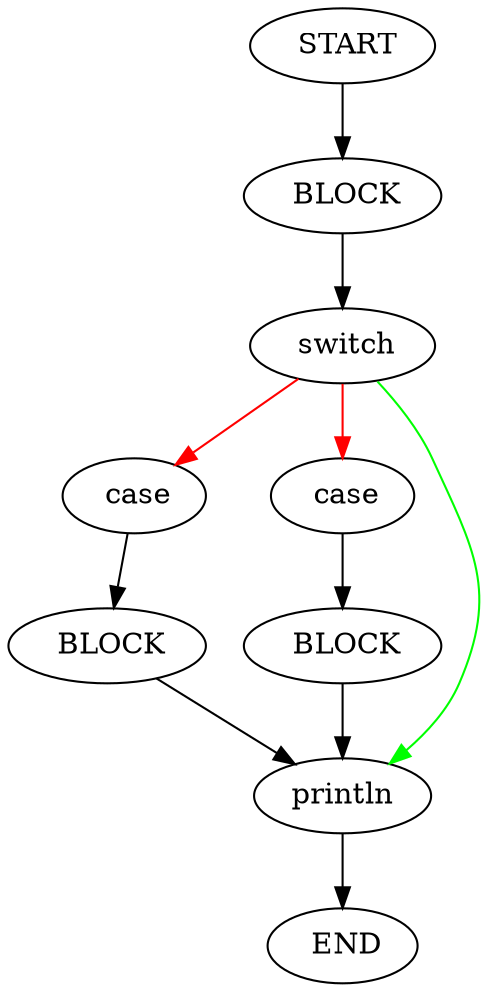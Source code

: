 digraph testGraph {
0[label=" START"]
3[label="BLOCK"]
0 -> 3[color=black]
3[label=" BLOCK"]
9[label="switch"]
3 -> 9[color=black]
9[label=" switch"]
10[label="case"]
9 -> 10[color=red]
14[label="case"]
9 -> 14[color=red]
22[label="println"]
9 -> 22[color=green]
10[label=" case"]
12[label="BLOCK"]
10 -> 12[color=black]
14[label=" case"]
16[label="BLOCK"]
14 -> 16[color=black]
22[label=" println"]
1[label="END"]
22 -> 1[color=black]
12[label=" BLOCK"]
22[label="println"]
12 -> 22[color=black]
16[label=" BLOCK"]
22[label="println"]
16 -> 22[color=black]
1[label=" END"]
}

